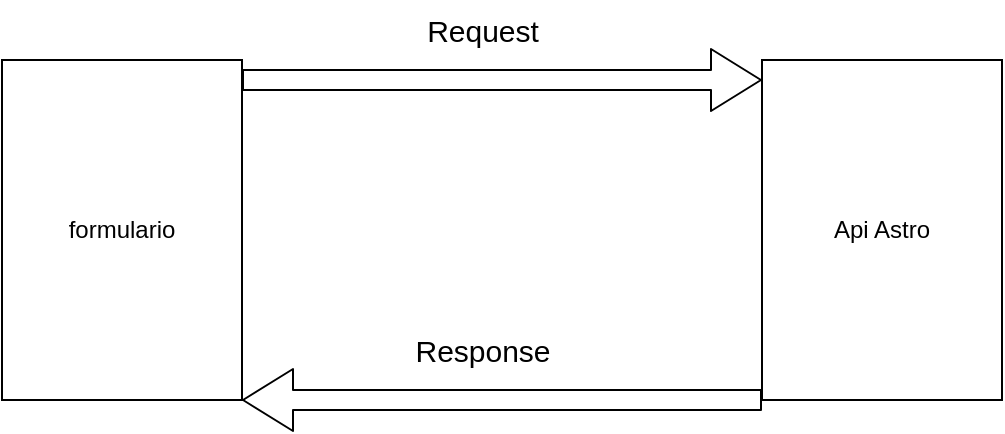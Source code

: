 <mxfile>
    <diagram id="WpSvuutSkECZMefRKF3N" name="Page-1">
        <mxGraphModel dx="662" dy="475" grid="1" gridSize="10" guides="1" tooltips="1" connect="1" arrows="1" fold="1" page="1" pageScale="1" pageWidth="850" pageHeight="1100" math="0" shadow="0">
            <root>
                <mxCell id="0"/>
                <mxCell id="1" parent="0"/>
                <mxCell id="7" value="formulario" style="whiteSpace=wrap;html=1;" vertex="1" parent="1">
                    <mxGeometry x="40" y="70" width="120" height="170" as="geometry"/>
                </mxCell>
                <mxCell id="8" value="Api Astro" style="whiteSpace=wrap;html=1;" vertex="1" parent="1">
                    <mxGeometry x="420" y="70" width="120" height="170" as="geometry"/>
                </mxCell>
                <mxCell id="12" value="" style="edgeStyle=none;orthogonalLoop=1;jettySize=auto;html=1;shape=flexArrow;rounded=1;startSize=8;endSize=8;fontSize=15;" edge="1" parent="1">
                    <mxGeometry width="100" relative="1" as="geometry">
                        <mxPoint x="160" y="80" as="sourcePoint"/>
                        <mxPoint x="420" y="80" as="targetPoint"/>
                        <Array as="points"/>
                    </mxGeometry>
                </mxCell>
                <mxCell id="17" value="" style="edgeStyle=none;orthogonalLoop=1;jettySize=auto;html=1;shape=flexArrow;rounded=1;startSize=8;endSize=8;fontSize=15;entryX=1;entryY=1;entryDx=0;entryDy=0;exitX=0;exitY=1;exitDx=0;exitDy=0;" edge="1" parent="1" source="8" target="7">
                    <mxGeometry width="100" relative="1" as="geometry">
                        <mxPoint x="240" y="210" as="sourcePoint"/>
                        <mxPoint x="340" y="210" as="targetPoint"/>
                        <Array as="points"/>
                    </mxGeometry>
                </mxCell>
                <mxCell id="18" value="Request" style="text;html=1;align=center;verticalAlign=middle;resizable=0;points=[];autosize=1;strokeColor=none;fillColor=none;fontSize=15;" vertex="1" parent="1">
                    <mxGeometry x="240" y="40" width="80" height="30" as="geometry"/>
                </mxCell>
                <mxCell id="19" value="Response" style="text;html=1;align=center;verticalAlign=middle;resizable=0;points=[];autosize=1;strokeColor=none;fillColor=none;fontSize=15;" vertex="1" parent="1">
                    <mxGeometry x="235" y="200" width="90" height="30" as="geometry"/>
                </mxCell>
            </root>
        </mxGraphModel>
    </diagram>
</mxfile>